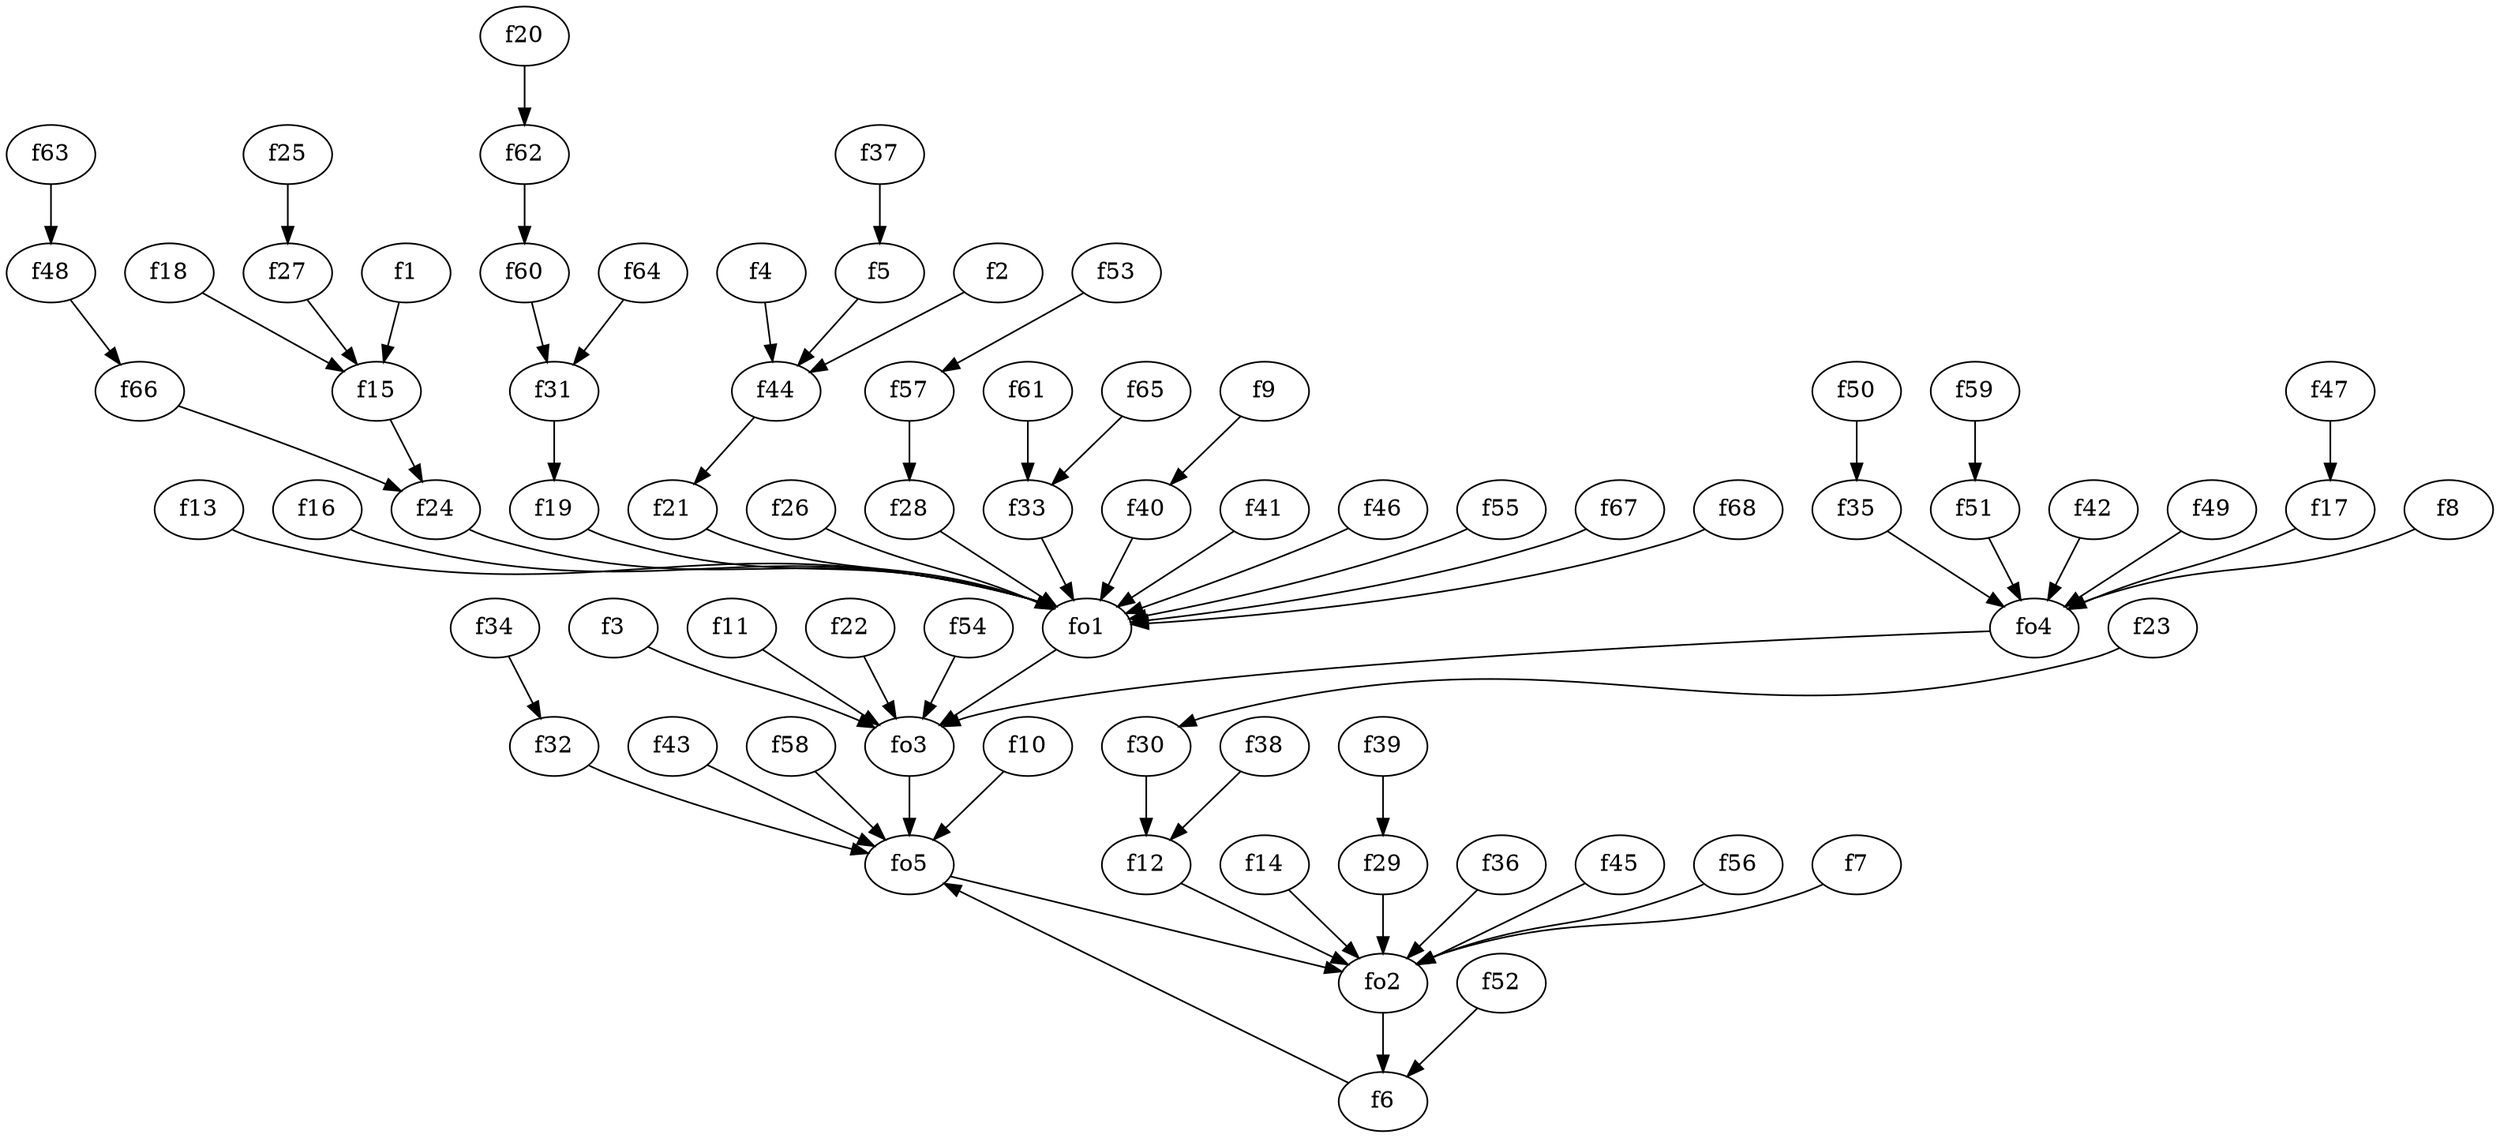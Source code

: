strict digraph  {
f1;
f2;
f3;
f4;
f5;
f6;
f7;
f8;
f9;
f10;
f11;
f12;
f13;
f14;
f15;
f16;
f17;
f18;
f19;
f20;
f21;
f22;
f23;
f24;
f25;
f26;
f27;
f28;
f29;
f30;
f31;
f32;
f33;
f34;
f35;
f36;
f37;
f38;
f39;
f40;
f41;
f42;
f43;
f44;
f45;
f46;
f47;
f48;
f49;
f50;
f51;
f52;
f53;
f54;
f55;
f56;
f57;
f58;
f59;
f60;
f61;
f62;
f63;
f64;
f65;
f66;
f67;
f68;
fo1;
fo2;
fo3;
fo4;
fo5;
f1 -> f15  [weight=2];
f2 -> f44  [weight=2];
f3 -> fo3  [weight=2];
f4 -> f44  [weight=2];
f5 -> f44  [weight=2];
f6 -> fo5  [weight=2];
f7 -> fo2  [weight=2];
f8 -> fo4  [weight=2];
f9 -> f40  [weight=2];
f10 -> fo5  [weight=2];
f11 -> fo3  [weight=2];
f12 -> fo2  [weight=2];
f13 -> fo1  [weight=2];
f14 -> fo2  [weight=2];
f15 -> f24  [weight=2];
f16 -> fo1  [weight=2];
f17 -> fo4  [weight=2];
f18 -> f15  [weight=2];
f19 -> fo1  [weight=2];
f20 -> f62  [weight=2];
f21 -> fo1  [weight=2];
f22 -> fo3  [weight=2];
f23 -> f30  [weight=2];
f24 -> fo1  [weight=2];
f25 -> f27  [weight=2];
f26 -> fo1  [weight=2];
f27 -> f15  [weight=2];
f28 -> fo1  [weight=2];
f29 -> fo2  [weight=2];
f30 -> f12  [weight=2];
f31 -> f19  [weight=2];
f32 -> fo5  [weight=2];
f33 -> fo1  [weight=2];
f34 -> f32  [weight=2];
f35 -> fo4  [weight=2];
f36 -> fo2  [weight=2];
f37 -> f5  [weight=2];
f38 -> f12  [weight=2];
f39 -> f29  [weight=2];
f40 -> fo1  [weight=2];
f41 -> fo1  [weight=2];
f42 -> fo4  [weight=2];
f43 -> fo5  [weight=2];
f44 -> f21  [weight=2];
f45 -> fo2  [weight=2];
f46 -> fo1  [weight=2];
f47 -> f17  [weight=2];
f48 -> f66  [weight=2];
f49 -> fo4  [weight=2];
f50 -> f35  [weight=2];
f51 -> fo4  [weight=2];
f52 -> f6  [weight=2];
f53 -> f57  [weight=2];
f54 -> fo3  [weight=2];
f55 -> fo1  [weight=2];
f56 -> fo2  [weight=2];
f57 -> f28  [weight=2];
f58 -> fo5  [weight=2];
f59 -> f51  [weight=2];
f60 -> f31  [weight=2];
f61 -> f33  [weight=2];
f62 -> f60  [weight=2];
f63 -> f48  [weight=2];
f64 -> f31  [weight=2];
f65 -> f33  [weight=2];
f66 -> f24  [weight=2];
f67 -> fo1  [weight=2];
f68 -> fo1  [weight=2];
fo1 -> fo3  [weight=2];
fo2 -> f6  [weight=2];
fo3 -> fo5  [weight=2];
fo4 -> fo3  [weight=2];
fo5 -> fo2  [weight=2];
}

